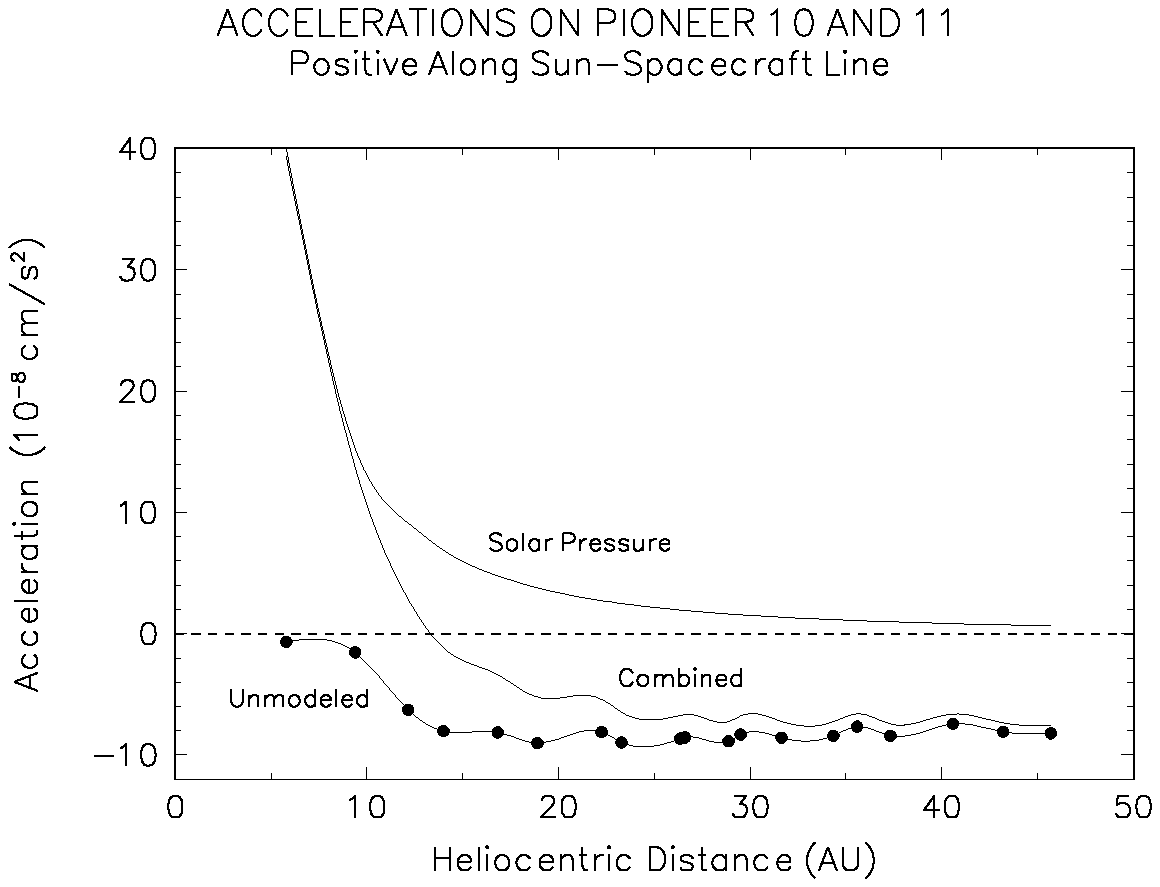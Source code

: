 % Converted from PostScript(TM) to MetaPost by pstoedit
% MetaPost backend contributed by Scott Pakin <pakin_AT_uiuc.edu>
% pstoedit is Copyright (C) 1993 - 2007 Wolfgang Glunz <wglunz34_AT_pstoedit.net>

% Generate structured PostScript
prologues := 1;

% Display a given string with its *baseline* at a given location
% and with a given rotation angle
vardef showtext(expr origin)(expr angle)(expr string) =
  draw string infont defaultfont scaled defaultscale
    rotated angle shifted origin;
enddef;

beginfig(1);
pickup pencircle scaled 0.114286bp;
linecap := butt;
draw (429.941,52.9141)--(85.0273,52.9141);
draw (429.941,52.9141)--(85.0273,52.9141);
draw (430.285,279.887)--(84.6875,279.887);
draw (430.059,52.8008)--(84.9141,52.8008);
draw (429.941,52.8008)--(84.9141,52.8008);
draw (430.285,280)--(84.6875,280);
draw (430.172,52.6875)--(84.8008,52.6875);
draw (429.941,52.6875)--(84.8008,52.6875);
draw (430.285,280.113)--(84.6875,280.113);
draw (430.285,52.5703)--(84.6875,52.5703);
draw (429.941,52.5703)--(84.6875,52.5703);
draw (430.285,280.23)--(84.6875,280.23);
pickup pencircle scaled 0.342857bp;
draw (85.0273,57.0273)--(85.0273,52.9141);
draw (85.0273,275.77)--(85.0273,279.887);
draw (119.543,54.9727)--(119.543,52.9141);
draw (119.543,277.828)--(119.543,279.887);
draw (154.059,57.0273)--(154.059,52.9141);
draw (154.059,275.77)--(154.059,279.887);
draw (188.57,54.9727)--(188.57,52.9141);
draw (188.57,277.828)--(188.57,279.887);
draw (222.973,57.0273)--(222.973,52.9141);
draw (222.973,275.77)--(222.973,279.887);
draw (257.484,54.9727)--(257.484,52.9141);
draw (257.484,277.828)--(257.484,279.887);
draw (292,57.0273)--(292,52.9141);
draw (292,275.77)--(292,279.887);
draw (326.516,54.9727)--(326.516,52.9141);
draw (326.516,277.828)--(326.516,279.887);
draw (360.914,57.0273)--(360.914,52.9141);
draw (360.914,275.77)--(360.914,279.887);
draw (395.43,54.9727)--(395.43,52.9141);
draw (395.43,277.828)--(395.43,279.887);
draw (429.941,57.0273)--(429.941,52.9141);
draw (429.941,275.77)--(429.941,279.887);
pickup pencircle scaled 0.571429bp;
draw (85.4844,46.8555)--(86.6289,46.5156)--(87.3125,45.3711)
	--(87.6562,43.543)--(87.6562,42.3984)--(87.3125,40.5703)
	--(86.6289,39.4297)--(85.4844,39.0859)--(84.6875,39.0859)
	--(83.6562,39.4297)--(82.8555,40.5703)--(82.5156,42.3984)
	--(82.5156,43.543)--(82.8555,45.3711)--(83.6562,46.5156)
	--(84.6875,46.8555)--cycle;
draw (149.828,39.0859)--(149.828,46.8555)--(148.688,45.8281)
	--(147.887,45.3711);
draw (158.172,46.8555)--(159.312,46.5156)--(160,45.3711)
	--(160.344,43.543)--(160.344,42.3984)--(160,40.5703)
	--(159.312,39.4297)--(158.172,39.0859)--(157.371,39.0859)
	--(156.344,39.4297)--(155.543,40.5703)--(155.199,42.3984)
	--(155.199,43.543)--(155.543,45.3711)--(156.344,46.5156)
	--(157.371,46.8555)--cycle;
draw (221.828,39.0859)--(216.688,39.0859)--(220.344,42.8555)
	--(221.145,43.8867)--(221.484,44.6875)--(221.484,45.3711)
	--(221.145,46.1719)--(220.801,46.5156)--(220,46.8555)
	--(218.516,46.8555)--(217.828,46.5156)--(217.371,46.1719)
	--(217.027,45.3711)--(217.027,45.0273);
draw (227.086,46.8555)--(228.23,46.5156)--(228.914,45.3711)
	--(229.258,43.543)--(229.258,42.3984)--(228.914,40.5703)
	--(228.23,39.4297)--(227.086,39.0859)--(226.285,39.0859)
	--(225.258,39.4297)--(224.457,40.5703)--(224.113,42.3984)
	--(224.113,43.543)--(224.457,45.3711)--(225.258,46.5156)
	--(226.285,46.8555)--cycle;
draw (285.715,40.5703)--(286.059,39.8867)--(286.398,39.4297)
	--(287.543,39.0859)--(288.688,39.0859)--(289.828,39.4297)
	--(290.516,40.2305)--(290.855,41.3711)--(290.855,42.0586)
	--(290.516,43.1992)--(290.172,43.543)--(289.371,43.8867)
	--(288.344,43.8867)--(290.516,46.8555)--(286.398,46.8555);
draw (296.113,46.8555)--(297.258,46.5156)--(297.941,45.3711)
	--(298.285,43.543)--(298.285,42.3984)--(297.941,40.5703)
	--(297.258,39.4297)--(296.113,39.0859)--(295.312,39.0859)
	--(294.285,39.4297)--(293.484,40.5703)--(293.145,42.3984)
	--(293.145,43.543)--(293.484,45.3711)--(294.285,46.5156)
	--(295.312,46.8555)--cycle;
draw (360.23,41.7148)--(354.629,41.7148)--(358.285,46.8555);
draw (358.285,39.0859)--(358.285,46.8555);
draw (365.027,46.8555)--(366.172,46.5156)--(366.855,45.3711)
	--(367.199,43.543)--(367.199,42.3984)--(366.855,40.5703)
	--(366.172,39.4297)--(365.027,39.0859)--(364.23,39.0859)
	--(363.199,39.4297)--(362.398,40.5703)--(362.059,42.3984)
	--(362.059,43.543)--(362.398,45.3711)--(363.199,46.5156)
	--(364.23,46.8555)--cycle;
draw (423.656,40.5703)--(424,39.8867)--(424.344,39.4297)
	--(425.484,39.0859)--(426.629,39.0859)--(427.77,39.4297)
	--(428.457,40.2305)--(428.801,41.3711)--(428.801,42.0586)
	--(428.457,43.1992)--(427.77,43.8867)--(426.629,44.3438)
	--(425.484,44.3438)--(424.344,43.8867)--(424,43.543)
	--(424.344,46.8555)--(428.113,46.8555);
draw (434.059,46.8555)--(435.199,46.5156)--(435.887,45.3711)
	--(436.23,43.543)--(436.23,42.3984)--(435.887,40.5703)
	--(435.199,39.4297)--(434.059,39.0859)--(433.258,39.0859)
	--(432.23,39.4297)--(431.43,40.5703)--(431.086,42.3984)
	--(431.086,43.543)--(431.43,45.3711)--(432.23,46.5156)
	--(433.258,46.8555)--cycle;
pickup pencircle scaled 0.114286bp;
draw (85.0273,279.887)--(85.0273,52.9141);
draw (84.9141,280)--(84.9141,52.8008);
draw (84.8008,280.113)--(84.8008,52.6875);
draw (84.6875,280.23)--(84.6875,52.5703);
draw (429.941,279.887)--(429.941,52.9141);
draw (430.059,280)--(430.059,52.8008);
draw (430.172,280.113)--(430.172,52.6875);
draw (430.285,280.23)--(430.285,52.5703);
pickup pencircle scaled 0.342857bp;
draw (89.1445,61.6016)--(85.0273,61.6016);
draw (425.828,61.6016)--(429.941,61.6016);
draw (87.0859,70.2852)--(85.0273,70.2852);
draw (427.887,70.2852)--(429.941,70.2852);
draw (87.0859,78.9727)--(85.0273,78.9727);
draw (427.887,78.9727)--(429.941,78.9727);
draw (87.0859,87.7695)--(85.0273,87.7695);
draw (427.887,87.7695)--(429.941,87.7695);
draw (87.0859,96.457)--(85.0273,96.457);
draw (427.887,96.457)--(429.941,96.457);
draw (89.1445,105.258)--(85.0273,105.258);
draw (425.828,105.258)--(429.941,105.258);
draw (87.0859,113.941)--(85.0273,113.941);
draw (427.887,113.941)--(429.941,113.941);
draw (87.0859,122.629)--(85.0273,122.629);
draw (427.887,122.629)--(429.941,122.629);
draw (87.0859,131.43)--(85.0273,131.43);
draw (427.887,131.43)--(429.941,131.43);
draw (87.0859,140.113)--(85.0273,140.113);
draw (427.887,140.113)--(429.941,140.113);
draw (89.1445,148.914)--(85.0273,148.914);
draw (425.828,148.914)--(429.941,148.914);
draw (87.0859,157.602)--(85.0273,157.602);
draw (427.887,157.602)--(429.941,157.602);
draw (87.0859,166.285)--(85.0273,166.285);
draw (427.887,166.285)--(429.941,166.285);
draw (87.0859,175.086)--(85.0273,175.086);
draw (427.887,175.086)--(429.941,175.086);
draw (87.0859,183.77)--(85.0273,183.77);
draw (427.887,183.77)--(429.941,183.77);
draw (89.1445,192.57)--(85.0273,192.57);
draw (425.828,192.57)--(429.941,192.57);
draw (87.0859,201.258)--(85.0273,201.258);
draw (427.887,201.258)--(429.941,201.258);
draw (87.0859,209.941)--(85.0273,209.941);
draw (427.887,209.941)--(429.941,209.941);
draw (87.0859,218.742)--(85.0273,218.742);
draw (427.887,218.742)--(429.941,218.742);
draw (87.0859,227.43)--(85.0273,227.43);
draw (427.887,227.43)--(429.941,227.43);
draw (89.1445,236.23)--(85.0273,236.23);
draw (425.828,236.23)--(429.941,236.23);
draw (87.0859,244.914)--(85.0273,244.914);
draw (427.887,244.914)--(429.941,244.914);
draw (87.0859,253.602)--(85.0273,253.602);
draw (427.887,253.602)--(429.941,253.602);
draw (87.0859,262.398)--(85.0273,262.398);
draw (427.887,262.398)--(429.941,262.398);
draw (87.0859,271.086)--(85.0273,271.086);
draw (427.887,271.086)--(429.941,271.086);
draw (89.1445,279.887)--(85.0273,279.887);
draw (425.828,279.887)--(429.941,279.887);
pickup pencircle scaled 0.571429bp;
draw (62.7422,61.0273)--(56,61.0273);
draw (67.3125,57.7148)--(67.3125,65.4844)--(66.1719,64.457)
	--(65.4844,64);
draw (75.6562,65.4844)--(76.8008,65.1445)--(77.6016,64)
	--(77.9414,62.1719)--(77.9414,61.0273)--(77.6016,59.1992)
	--(76.8008,58.0586)--(75.6562,57.7148)--(74.9727,57.7148)
	--(73.8281,58.0586)--(73.1445,59.1992)--(72.6875,61.0273)
	--(72.6875,62.1719)--(73.1445,64)--(73.8281,65.1445)
	--(74.9727,65.4844)--cycle;
draw (75.7695,109.145)--(76.9141,108.801)--(77.6016,107.656)
	--(77.9414,105.828)--(77.9414,104.688)--(77.6016,102.855)
	--(76.9141,101.715)--(75.7695,101.371)--(74.9727,101.371)
	--(73.9414,101.715)--(73.1445,102.855)--(72.8008,104.688)
	--(72.8008,105.828)--(73.1445,107.656)--(73.9414,108.801)
	--(74.9727,109.145)--cycle;
draw (67.3125,145.027)--(67.3125,152.801)--(66.1719,151.77)
	--(65.3711,151.312);
draw (75.6562,152.801)--(76.8008,152.457)--(77.4844,151.312)
	--(77.8281,149.484)--(77.8281,148.344)--(77.4844,146.516)
	--(76.8008,145.371)--(75.6562,145.027)--(74.8555,145.027)
	--(73.8281,145.371)--(73.0273,146.516)--(72.6875,148.344)
	--(72.6875,149.484)--(73.0273,151.312)--(73.8281,152.457)
	--(74.8555,152.801)--cycle;
draw (70.3984,188.688)--(65.2578,188.688)--(68.9141,192.457)
	--(69.7148,193.484)--(70.0586,194.285)--(70.0586,194.973)
	--(69.7148,195.77)--(69.3711,196.113)--(68.5703,196.457)
	--(67.0859,196.457)--(66.3984,196.113)--(65.9414,195.77)
	--(65.6016,194.973)--(65.6016,194.629);
draw (75.6562,196.457)--(76.8008,196.113)--(77.4844,194.973)
	--(77.8281,193.145)--(77.8281,192)--(77.4844,190.172)
	--(76.8008,189.027)--(75.6562,188.688)--(74.8555,188.688)
	--(73.8281,189.027)--(73.0273,190.172)--(72.6875,192)
	--(72.6875,193.145)--(73.0273,194.973)--(73.8281,196.113)
	--(74.8555,196.457)--cycle;
draw (65.2578,233.828)--(65.6016,233.145)--(65.9414,232.688)
	--(67.0859,232.344)--(68.2305,232.344)--(69.3711,232.688)
	--(70.0586,233.484)--(70.3984,234.629)--(70.3984,235.312)
	--(70.0586,236.457)--(69.7148,236.801)--(68.9141,237.145)
	--(67.8867,237.145)--(70.0586,240.113)--(65.9414,240.113);
draw (75.6562,240.113)--(76.8008,239.77)--(77.4844,238.629)
	--(77.8281,236.801)--(77.8281,235.656)--(77.4844,233.828)
	--(76.8008,232.688)--(75.6562,232.344)--(74.8555,232.344)
	--(73.8281,232.688)--(73.0273,233.828)--(72.6875,235.656)
	--(72.6875,236.801)--(73.0273,238.629)--(73.8281,239.77)
	--(74.8555,240.113)--cycle;
draw (70.8555,278.629)--(65.2578,278.629)--(68.9141,283.77);
draw (68.9141,276)--(68.9141,283.77);
draw (75.6562,283.77)--(76.8008,283.43)--(77.4844,282.285)
	--(77.8281,280.457)--(77.8281,279.312)--(77.4844,277.484)
	--(76.8008,276.344)--(75.6562,276)--(74.8555,276)
	--(73.8281,276.344)--(73.0273,277.484)--(72.6875,279.312)
	--(72.6875,280.457)--(73.0273,282.285)--(73.8281,283.43)
	--(74.8555,283.77)--cycle;
pickup pencircle scaled 0.342857bp;
draw (400.23,69.3711)--(397.484,69.2578)--(394.742,69.1445)
	--(391.887,69.2578)--(389.145,69.2578)--(386.398,69.4844)
	--(383.543,69.9414)--(380.801,70.3984)--(378.059,71.0859)
	--(375.199,71.6562)--(372.457,72.3438)--(369.715,72.6875)
	--(366.973,72.9141)--(364.113,72.6875)--(361.371,72.1133)
	--(358.629,71.3125)--(355.77,70.3984)--(353.027,69.4844)
	--(350.285,68.8008)--(347.43,68.3438)--(344.688,68.2305)
	--(341.941,68.6875)--(339.086,69.6016)--(336.344,70.6289)
	--(333.602,71.543)--(330.742,71.8867)--(328,71.1992)
	--(325.258,70.0586)--(322.398,68.6875)--(319.656,67.6562)
	--(316.914,66.9727)--(314.059,66.6289)--(311.312,66.5156)
	--(308.57,66.7422)--(305.715,67.1992)--(302.973,67.8867)
	--(300.23,68.6875)--(297.371,69.4844)--(294.629,69.9414)
	--(291.887,69.9414)--(289.027,69.1445)--(286.285,67.4297)
	--(283.543,66.2852)--(280.688,65.9414)--(277.941,66.3984)
	--(275.199,67.1992)--(272.344,68)--(269.602,68.1133)
	--(266.855,67.3125)--(264,66.3984)--(261.258,65.6016)
	--(258.516,64.9141)--(255.656,64.5703)--(252.914,64.457)
	--(250.172,64.6875)--(247.312,65.4844)--(244.57,66.7422)
	--(241.828,68.2305)--(238.973,69.6016)--(236.23,70.2852)
	--(233.484,70.3984)--(230.742,69.9414)--(227.887,69.0273)
	--(225.145,68.1133)--(222.398,67.0859)--(219.543,66.3984)
	--(216.801,65.9414)--(214.059,65.9414)--(211.199,66.5156)
	--(208.457,67.4297)--(205.715,68.457)--(202.855,69.2578)
	--(200.113,69.8281)--(197.371,70.0586)--(194.516,70.0586)
	--(191.77,69.8281)--(189.027,69.7148)--(186.172,69.6016)
	--(183.43,69.8281)--(180.688,70.3984)--(177.828,71.4297)
	--(175.086,72.9141)--(172.344,74.8555)--(169.484,77.2578)
	--(166.742,80.1133)--(164,83.1992)--(161.145,86.5156)
	--(158.398,89.8281)--(155.656,92.9141)--(152.801,95.7695)
	--(150.059,98.2852)--(147.312,100.23)--(144.457,101.602)
	--(141.715,102.516)--(138.973,103.086)--(136.113,103.312)
	--(133.371,103.312)--(130.629,103.086)--(127.77,102.742)
	--(125.027,102.285);
pickup pencircle scaled 0bp;
fill (124.688,100.23)--(123.887,100.688)--(123.43,101.145)
	--(122.973,101.941)--(122.973,102.629)--(123.43,103.43)
	--(123.887,103.887)--(124.688,104.344)--(125.371,104.344)
	--(126.172,103.887)--(126.629,103.43)--(127.086,102.629)
	--(127.086,101.941)--(126.629,101.145)--(126.172,100.688)
	--(125.371,100.23)--cycle;
pickup pencircle scaled 0.114286bp;
draw (124.688,100.23)--(123.887,100.688)--(123.43,101.145)
	--(122.973,101.941)--(122.973,102.629)--(123.43,103.43)
	--(123.887,103.887)--(124.688,104.344)--(125.371,104.344)
	--(126.172,103.887)--(126.629,103.43)--(127.086,102.629)
	--(127.086,101.941)--(126.629,101.145)--(126.172,100.688)
	--(125.371,100.23)--cycle;
pickup pencircle scaled 0bp;
fill (149.484,96.457)--(148.688,96.9141)--(148.23,97.3711)
	--(147.77,98.1719)--(147.77,98.8555)--(148.23,99.6562)
	--(148.688,100.113)--(149.484,100.57)--(150.172,100.57)
	--(150.973,100.113)--(151.43,99.6562)--(151.887,98.8555)
	--(151.887,98.1719)--(151.43,97.3711)--(150.973,96.9141)
	--(150.172,96.457)--cycle;
pickup pencircle scaled 0.114286bp;
draw (149.484,96.457)--(148.688,96.9141)--(148.23,97.3711)
	--(147.77,98.1719)--(147.77,98.8555)--(148.23,99.6562)
	--(148.688,100.113)--(149.484,100.57)--(150.172,100.57)
	--(150.973,100.113)--(151.43,99.6562)--(151.887,98.8555)
	--(151.887,98.1719)--(151.43,97.3711)--(150.973,96.9141)
	--(150.172,96.457)--cycle;
pickup pencircle scaled 0bp;
fill (168.57,75.7695)--(167.77,76.2305)--(167.312,76.6875)
	--(166.855,77.4844)--(166.855,78.1719)--(167.312,78.9727)
	--(167.77,79.4297)--(168.57,79.8867)--(169.258,79.8867)
	--(170.059,79.4297)--(170.516,78.9727)--(170.973,78.1719)
	--(170.973,77.4844)--(170.516,76.6875)--(170.059,76.2305)
	--(169.258,75.7695)--cycle;
pickup pencircle scaled 0.114286bp;
draw (168.57,75.7695)--(167.77,76.2305)--(167.312,76.6875)
	--(166.855,77.4844)--(166.855,78.1719)--(167.312,78.9727)
	--(167.77,79.4297)--(168.57,79.8867)--(169.258,79.8867)
	--(170.059,79.4297)--(170.516,78.9727)--(170.973,78.1719)
	--(170.973,77.4844)--(170.516,76.6875)--(170.059,76.2305)
	--(169.258,75.7695)--cycle;
pickup pencircle scaled 0bp;
fill (181.258,68.1133)--(180.457,68.5703)--(180,69.0273)
	--(179.543,69.8281)--(179.543,70.5156)--(180,71.3125)
	--(180.457,71.7695)--(181.258,72.2305)--(181.941,72.2305)
	--(182.742,71.7695)--(183.199,71.3125)--(183.656,70.5156)
	--(183.656,69.8281)--(183.199,69.0273)--(182.742,68.5703)
	--(181.941,68.1133)--cycle;
pickup pencircle scaled 0.114286bp;
draw (181.258,68.1133)--(180.457,68.5703)--(180,69.0273)
	--(179.543,69.8281)--(179.543,70.5156)--(180,71.3125)
	--(180.457,71.7695)--(181.258,72.2305)--(181.941,72.2305)
	--(182.742,71.7695)--(183.199,71.3125)--(183.656,70.5156)
	--(183.656,69.8281)--(183.199,69.0273)--(182.742,68.5703)
	--(181.941,68.1133)--cycle;
pickup pencircle scaled 0bp;
fill (200.801,67.6562)--(200,68.1133)--(199.543,68.5703)
	--(199.086,69.3711)--(199.086,70.0586)--(199.543,70.8555)
	--(200,71.3125)--(200.801,71.7695)--(201.484,71.7695)
	--(202.285,71.3125)--(202.742,70.8555)--(203.199,70.0586)
	--(203.199,69.3711)--(202.742,68.5703)--(202.285,68.1133)
	--(201.484,67.6562)--cycle;
pickup pencircle scaled 0.114286bp;
draw (200.801,67.6562)--(200,68.1133)--(199.543,68.5703)
	--(199.086,69.3711)--(199.086,70.0586)--(199.543,70.8555)
	--(200,71.3125)--(200.801,71.7695)--(201.484,71.7695)
	--(202.285,71.3125)--(202.742,70.8555)--(203.199,70.0586)
	--(203.199,69.3711)--(202.742,68.5703)--(202.285,68.1133)
	--(201.484,67.6562)--cycle;
pickup pencircle scaled 0bp;
fill (215.086,63.7695)--(214.285,64.2305)--(213.828,64.6875)
	--(213.371,65.4844)--(213.371,66.1719)--(213.828,66.9727)
	--(214.285,67.4297)--(215.086,67.8867)--(215.77,67.8867)
	--(216.57,67.4297)--(217.027,66.9727)--(217.484,66.1719)
	--(217.484,65.4844)--(217.027,64.6875)--(216.57,64.2305)
	--(215.77,63.7695)--cycle;
pickup pencircle scaled 0.114286bp;
draw (215.086,63.7695)--(214.285,64.2305)--(213.828,64.6875)
	--(213.371,65.4844)--(213.371,66.1719)--(213.828,66.9727)
	--(214.285,67.4297)--(215.086,67.8867)--(215.77,67.8867)
	--(216.57,67.4297)--(217.027,66.9727)--(217.484,66.1719)
	--(217.484,65.4844)--(217.027,64.6875)--(216.57,64.2305)
	--(215.77,63.7695)--cycle;
pickup pencircle scaled 0bp;
fill (238.172,67.7695)--(237.371,68.2305)--(236.914,68.6875)
	--(236.457,69.4844)--(236.457,70.1719)--(236.914,70.9727)
	--(237.371,71.4297)--(238.172,71.8867)--(238.855,71.8867)
	--(239.656,71.4297)--(240.113,70.9727)--(240.57,70.1719)
	--(240.57,69.4844)--(240.113,68.6875)--(239.656,68.2305)
	--(238.855,67.7695)--cycle;
pickup pencircle scaled 0.114286bp;
draw (238.172,67.7695)--(237.371,68.2305)--(236.914,68.6875)
	--(236.457,69.4844)--(236.457,70.1719)--(236.914,70.9727)
	--(237.371,71.4297)--(238.172,71.8867)--(238.855,71.8867)
	--(239.656,71.4297)--(240.113,70.9727)--(240.57,70.1719)
	--(240.57,69.4844)--(240.113,68.6875)--(239.656,68.2305)
	--(238.855,67.7695)--cycle;
pickup pencircle scaled 0bp;
fill (245.371,64)--(244.57,64.457)--(244.113,64.9141)
	--(243.656,65.7148)--(243.656,66.3984)--(244.113,67.1992)
	--(244.57,67.6562)--(245.371,68.1133)--(246.059,68.1133)
	--(246.855,67.6562)--(247.312,67.1992)--(247.77,66.3984)
	--(247.77,65.7148)--(247.312,64.9141)--(246.855,64.457)
	--(246.059,64)--cycle;
pickup pencircle scaled 0.114286bp;
draw (245.371,64)--(244.57,64.457)--(244.113,64.9141)
	--(243.656,65.7148)--(243.656,66.3984)--(244.113,67.1992)
	--(244.57,67.6562)--(245.371,68.1133)--(246.059,68.1133)
	--(246.855,67.6562)--(247.312,67.1992)--(247.77,66.3984)
	--(247.77,65.7148)--(247.312,64.9141)--(246.855,64.457)
	--(246.059,64)--cycle;
pickup pencircle scaled 0bp;
fill (266.516,65.3711)--(265.715,65.8281)--(265.258,66.2852)
	--(264.801,67.0859)--(264.801,67.7695)--(265.258,68.5703)
	--(265.715,69.0273)--(266.516,69.4844)--(267.199,69.4844)
	--(268,69.0273)--(268.457,68.5703)--(268.914,67.7695)
	--(268.914,67.0859)--(268.457,66.2852)--(268,65.8281)
	--(267.199,65.3711)--cycle;
pickup pencircle scaled 0.114286bp;
draw (266.516,65.3711)--(265.715,65.8281)--(265.258,66.2852)
	--(264.801,67.0859)--(264.801,67.7695)--(265.258,68.5703)
	--(265.715,69.0273)--(266.516,69.4844)--(267.199,69.4844)
	--(268,69.0273)--(268.457,68.5703)--(268.914,67.7695)
	--(268.914,67.0859)--(268.457,66.2852)--(268,65.8281)
	--(267.199,65.3711)--cycle;
pickup pencircle scaled 0bp;
fill (268.23,65.8281)--(267.43,66.2852)--(266.973,66.7422)
	--(266.516,67.543)--(266.516,68.2305)--(266.973,69.0273)
	--(267.43,69.4844)--(268.23,69.9414)--(268.914,69.9414)
	--(269.715,69.4844)--(270.172,69.0273)--(270.629,68.2305)
	--(270.629,67.543)--(270.172,66.7422)--(269.715,66.2852)
	--(268.914,65.8281)--cycle;
pickup pencircle scaled 0.114286bp;
draw (268.23,65.8281)--(267.43,66.2852)--(266.973,66.7422)
	--(266.516,67.543)--(266.516,68.2305)--(266.973,69.0273)
	--(267.43,69.4844)--(268.23,69.9414)--(268.914,69.9414)
	--(269.715,69.4844)--(270.172,69.0273)--(270.629,68.2305)
	--(270.629,67.543)--(270.172,66.7422)--(269.715,66.2852)
	--(268.914,65.8281)--cycle;
pickup pencircle scaled 0bp;
fill (283.887,64.457)--(283.086,64.9141)--(282.629,65.3711)
	--(282.172,66.1719)--(282.172,66.8555)--(282.629,67.6562)
	--(283.086,68.1133)--(283.887,68.5703)--(284.57,68.5703)
	--(285.371,68.1133)--(285.828,67.6562)--(286.285,66.8555)
	--(286.285,66.1719)--(285.828,65.3711)--(285.371,64.9141)
	--(284.57,64.457)--cycle;
pickup pencircle scaled 0.114286bp;
draw (283.887,64.457)--(283.086,64.9141)--(282.629,65.3711)
	--(282.172,66.1719)--(282.172,66.8555)--(282.629,67.6562)
	--(283.086,68.1133)--(283.887,68.5703)--(284.57,68.5703)
	--(285.371,68.1133)--(285.828,67.6562)--(286.285,66.8555)
	--(286.285,66.1719)--(285.828,65.3711)--(285.371,64.9141)
	--(284.57,64.457)--cycle;
pickup pencircle scaled 0bp;
fill (288.23,66.8555)--(287.43,67.3125)--(286.973,67.7695)
	--(286.516,68.5703)--(286.516,69.2578)--(286.973,70.0586)
	--(287.43,70.5156)--(288.23,70.9727)--(288.914,70.9727)
	--(289.715,70.5156)--(290.172,70.0586)--(290.629,69.2578)
	--(290.629,68.5703)--(290.172,67.7695)--(289.715,67.3125)
	--(288.914,66.8555)--cycle;
pickup pencircle scaled 0.114286bp;
draw (288.23,66.8555)--(287.43,67.3125)--(286.973,67.7695)
	--(286.516,68.5703)--(286.516,69.2578)--(286.973,70.0586)
	--(287.43,70.5156)--(288.23,70.9727)--(288.914,70.9727)
	--(289.715,70.5156)--(290.172,70.0586)--(290.629,69.2578)
	--(290.629,68.5703)--(290.172,67.7695)--(289.715,67.3125)
	--(288.914,66.8555)--cycle;
pickup pencircle scaled 0bp;
fill (302.973,65.7148)--(302.172,66.1719)--(301.715,66.6289)
	--(301.258,67.4297)--(301.258,68.1133)--(301.715,68.9141)
	--(302.172,69.3711)--(302.973,69.8281)--(303.656,69.8281)
	--(304.457,69.3711)--(304.914,68.9141)--(305.371,68.1133)
	--(305.371,67.4297)--(304.914,66.6289)--(304.457,66.1719)
	--(303.656,65.7148)--cycle;
pickup pencircle scaled 0.114286bp;
draw (302.973,65.7148)--(302.172,66.1719)--(301.715,66.6289)
	--(301.258,67.4297)--(301.258,68.1133)--(301.715,68.9141)
	--(302.172,69.3711)--(302.973,69.8281)--(303.656,69.8281)
	--(304.457,69.3711)--(304.914,68.9141)--(305.371,68.1133)
	--(305.371,67.4297)--(304.914,66.6289)--(304.457,66.1719)
	--(303.656,65.7148)--cycle;
pickup pencircle scaled 0bp;
fill (321.602,66.3984)--(320.801,66.8555)--(320.344,67.3125)
	--(319.887,68.1133)--(319.887,68.8008)--(320.344,69.6016)
	--(320.801,70.0586)--(321.602,70.5156)--(322.285,70.5156)
	--(323.086,70.0586)--(323.543,69.6016)--(324,68.8008)
	--(324,68.1133)--(323.543,67.3125)--(323.086,66.8555)
	--(322.285,66.3984)--cycle;
pickup pencircle scaled 0.114286bp;
draw (321.602,66.3984)--(320.801,66.8555)--(320.344,67.3125)
	--(319.887,68.1133)--(319.887,68.8008)--(320.344,69.6016)
	--(320.801,70.0586)--(321.602,70.5156)--(322.285,70.5156)
	--(323.086,70.0586)--(323.543,69.6016)--(324,68.8008)
	--(324,68.1133)--(323.543,67.3125)--(323.086,66.8555)
	--(322.285,66.3984)--cycle;
pickup pencircle scaled 0bp;
fill (330.172,69.7148)--(329.371,70.1719)--(328.914,70.6289)
	--(328.457,71.4297)--(328.457,72.1133)--(328.914,72.9141)
	--(329.371,73.3711)--(330.172,73.8281)--(330.855,73.8281)
	--(331.656,73.3711)--(332.113,72.9141)--(332.57,72.1133)
	--(332.57,71.4297)--(332.113,70.6289)--(331.656,70.1719)
	--(330.855,69.7148)--cycle;
pickup pencircle scaled 0.114286bp;
draw (330.172,69.7148)--(329.371,70.1719)--(328.914,70.6289)
	--(328.457,71.4297)--(328.457,72.1133)--(328.914,72.9141)
	--(329.371,73.3711)--(330.172,73.8281)--(330.855,73.8281)
	--(331.656,73.3711)--(332.113,72.9141)--(332.57,72.1133)
	--(332.57,71.4297)--(332.113,70.6289)--(331.656,70.1719)
	--(330.855,69.7148)--cycle;
pickup pencircle scaled 0bp;
fill (342.172,66.3984)--(341.371,66.8555)--(340.914,67.3125)
	--(340.457,68.1133)--(340.457,68.8008)--(340.914,69.6016)
	--(341.371,70.0586)--(342.172,70.5156)--(342.855,70.5156)
	--(343.656,70.0586)--(344.113,69.6016)--(344.57,68.8008)
	--(344.57,68.1133)--(344.113,67.3125)--(343.656,66.8555)
	--(342.855,66.3984)--cycle;
pickup pencircle scaled 0.114286bp;
draw (342.172,66.3984)--(341.371,66.8555)--(340.914,67.3125)
	--(340.457,68.1133)--(340.457,68.8008)--(340.914,69.6016)
	--(341.371,70.0586)--(342.172,70.5156)--(342.855,70.5156)
	--(343.656,70.0586)--(344.113,69.6016)--(344.57,68.8008)
	--(344.57,68.1133)--(344.113,67.3125)--(343.656,66.8555)
	--(342.855,66.3984)--cycle;
pickup pencircle scaled 0bp;
fill (364.688,70.7422)--(363.887,71.1992)--(363.43,71.6562)
	--(362.973,72.457)--(362.973,73.1445)--(363.43,73.9414)
	--(363.887,74.3984)--(364.688,74.8555)--(365.371,74.8555)
	--(366.172,74.3984)--(366.629,73.9414)--(367.086,73.1445)
	--(367.086,72.457)--(366.629,71.6562)--(366.172,71.1992)
	--(365.371,70.7422)--cycle;
pickup pencircle scaled 0.114286bp;
draw (364.688,70.7422)--(363.887,71.1992)--(363.43,71.6562)
	--(362.973,72.457)--(362.973,73.1445)--(363.43,73.9414)
	--(363.887,74.3984)--(364.688,74.8555)--(365.371,74.8555)
	--(366.172,74.3984)--(366.629,73.9414)--(367.086,73.1445)
	--(367.086,72.457)--(366.629,71.6562)--(366.172,71.1992)
	--(365.371,70.7422)--cycle;
pickup pencircle scaled 0bp;
fill (382.742,67.8867)--(381.941,68.3438)--(381.484,68.8008)
	--(381.027,69.6016)--(381.027,70.2852)--(381.484,71.0859)
	--(381.941,71.543)--(382.742,72)--(383.43,72)
	--(384.23,71.543)--(384.688,71.0859)--(385.145,70.2852)
	--(385.145,69.6016)--(384.688,68.8008)--(384.23,68.3438)
	--(383.43,67.8867)--cycle;
pickup pencircle scaled 0.114286bp;
draw (382.742,67.8867)--(381.941,68.3438)--(381.484,68.8008)
	--(381.027,69.6016)--(381.027,70.2852)--(381.484,71.0859)
	--(381.941,71.543)--(382.742,72)--(383.43,72)
	--(384.23,71.543)--(384.688,71.0859)--(385.145,70.2852)
	--(385.145,69.6016)--(384.688,68.8008)--(384.23,68.3438)
	--(383.43,67.8867)--cycle;
pickup pencircle scaled 0bp;
fill (399.887,67.3125)--(399.086,67.7695)--(398.629,68.2305)
	--(398.172,69.0273)--(398.172,69.7148)--(398.629,70.5156)
	--(399.086,70.9727)--(399.887,71.4297)--(400.57,71.4297)
	--(401.371,70.9727)--(401.828,70.5156)--(402.285,69.7148)
	--(402.285,69.0273)--(401.828,68.2305)--(401.371,67.7695)
	--(400.57,67.3125)--cycle;
pickup pencircle scaled 0.114286bp;
draw (399.887,67.3125)--(399.086,67.7695)--(398.629,68.2305)
	--(398.172,69.0273)--(398.172,69.7148)--(398.629,70.5156)
	--(399.086,70.9727)--(399.887,71.4297)--(400.57,71.4297)
	--(401.371,70.9727)--(401.828,70.5156)--(402.285,69.7148)
	--(402.285,69.0273)--(401.828,68.2305)--(401.371,67.7695)
	--(400.57,67.3125)--cycle;
pickup pencircle scaled 0.342857bp;
draw (400.23,108.113)--(397.484,108.113)--(394.742,108.23)
	--(391.887,108.23)--(389.145,108.344)--(386.398,108.344)
	--(383.543,108.457)--(380.801,108.457)--(378.059,108.57)
	--(375.199,108.57)--(372.457,108.688)--(369.715,108.688)
	--(366.973,108.801)--(364.113,108.914)--(361.371,108.914)
	--(358.629,109.027)--(355.77,109.145)--(353.027,109.145)
	--(350.285,109.258)--(347.43,109.371)--(344.688,109.484)
	--(341.941,109.484)--(339.086,109.602)--(336.344,109.715)
	--(333.602,109.828)--(330.742,109.941)--(328,110.059)
	--(325.258,110.172)--(322.398,110.285)--(319.656,110.398)
	--(316.914,110.516)--(314.059,110.629)--(311.312,110.742)
	--(308.57,110.855)--(305.715,111.086)--(302.973,111.199)
	--(300.23,111.312)--(297.371,111.543)--(294.629,111.656)
	--(291.887,111.77)--(289.027,112)--(286.285,112.23)
	--(283.543,112.344)--(280.688,112.57)--(277.941,112.801)
	--(275.199,113.027)--(272.344,113.258)--(269.602,113.484)
	--(266.855,113.715)--(264,114.059)--(261.258,114.285)
	--(258.516,114.629)--(255.656,114.855)--(252.914,115.199)
	--(250.172,115.543)--(247.312,115.887)--(244.57,116.23)
	--(241.828,116.688)--(238.973,117.027)--(236.23,117.484)
	--(233.484,117.941)--(230.742,118.398)--(227.887,118.973)
	--(225.145,119.543)--(222.398,120.113)--(219.543,120.688)
	--(216.801,121.371)--(214.059,122.059)--(211.199,122.855)
	--(208.457,123.656)--(205.715,124.57)--(202.855,125.484)
	--(200.113,126.398)--(197.371,127.43)--(194.516,128.457)
	--(191.77,129.715)--(189.027,130.973)--(186.172,132.457)
	--(183.43,134.059)--(180.688,135.887)--(177.828,137.941)
	--(175.086,140.113)--(172.344,142.285)--(169.484,144.57)
	--(166.742,146.742)--(164,149.145)--(161.145,151.887)
	--(158.398,155.199)--(155.656,159.43)--(152.801,164.688)
	--(150.059,171.199)--(147.312,179.312)--(144.457,188.801)
	--(141.715,199.543)--(138.973,211.312)--(136.113,224)
	--(133.371,237.371)--(130.629,251.199)--(127.77,265.484)
	--(125.027,279.887);
draw (400.23,72.1133)--(397.484,72.1133)--(394.742,72.1133)
	--(391.887,72.2305)--(389.145,72.3438)--(386.398,72.5703)
	--(383.543,73.0273)--(380.801,73.6016)--(378.059,74.2852)
	--(375.199,74.9727)--(372.457,75.6562)--(369.715,76.1133)
	--(366.973,76.3438)--(364.113,76.2305)--(361.371,75.7695)
	--(358.629,75.0859)--(355.77,74.2852)--(353.027,73.3711)
	--(350.285,72.8008)--(347.43,72.3438)--(344.688,72.3438)
	--(341.941,72.9141)--(339.086,73.9414)--(336.344,75.0859)
	--(333.602,76.1133)--(330.742,76.457)--(328,75.8867)
	--(325.258,74.8555)--(322.398,73.7148)--(319.656,72.8008)
	--(316.914,72.1133)--(314.059,71.8867)--(311.312,72)
	--(308.57,72.3438)--(305.715,72.9141)--(302.973,73.7148)
	--(300.23,74.7422)--(297.371,75.6562)--(294.629,76.3438)
	--(291.887,76.457)--(289.027,75.8867)--(286.285,74.3984)
	--(283.543,73.3711)--(280.688,73.2578)--(277.941,73.9414)
	--(275.199,74.9727)--(272.344,75.8867)--(269.602,76.3438)
	--(266.855,75.7695)--(264,75.1992)--(261.258,74.6289)
	--(258.516,74.1719)--(255.656,74.1719)--(252.914,74.2852)
	--(250.172,74.9727)--(247.312,76)--(244.57,77.7148)
	--(241.828,79.6562)--(238.973,81.3711)--(236.23,82.5156)
	--(233.484,83.0859)--(230.742,83.0859)--(227.887,82.7422)
	--(225.145,82.2852)--(222.398,81.9414)--(219.543,81.8281)
	--(216.801,82.0586)--(214.059,82.8555)--(211.199,84.1133)
	--(208.457,85.8281)--(205.715,87.6562)--(202.855,89.4844)
	--(200.113,90.9727)--(197.371,92.2305)--(194.516,93.2578)
	--(191.77,94.2852)--(189.027,95.3125)--(186.172,96.8008)
	--(183.43,98.6289)--(180.688,101.027)--(177.828,104.113)
	--(175.086,107.77)--(172.344,111.887)--(169.484,116.57)
	--(166.742,121.602)--(164,127.086)--(161.145,133.027)
	--(158.398,139.656)--(155.656,146.973)--(152.801,155.199)
	--(150.059,164.23)--(147.312,174.285)--(144.457,185.145)
	--(141.715,196.801)--(138.973,209.145)--(136.113,221.941)
	--(133.371,235.312)--(130.629,249.027)--(127.77,262.855)
	--(125.027,276.914);
pickup pencircle scaled 0.571429bp;
draw (429.941,105.258)--(85.0273,105.258) dashed evenly;
draw (100.344,320.57)--(103.887,329.941);
draw (107.43,320.57)--(103.887,329.941);
draw (106.172,323.656)--(101.715,323.656);
draw (116.113,322.742)--(115.656,321.941)--(114.855,321.027)
	--(113.941,320.57)--(112.113,320.57)--(111.199,321.027)
	--(110.398,321.941)--(109.941,322.742)--(109.484,324.113)
	--(109.484,326.398)--(109.941,327.656)--(110.398,328.57)
	--(111.199,329.484)--(112.113,329.941)--(113.941,329.941)
	--(114.855,329.484)--(115.656,328.57)--(116.113,327.656);
draw (125.484,322.742)--(125.027,321.941)--(124.23,321.027)
	--(123.312,320.57)--(121.484,320.57)--(120.57,321.027)
	--(119.77,321.941)--(119.312,322.742)--(118.855,324.113)
	--(118.855,326.398)--(119.312,327.656)--(119.77,328.57)
	--(120.57,329.484)--(121.484,329.941)--(123.312,329.941)
	--(124.23,329.484)--(125.027,328.57)--(125.484,327.656);
draw (128.688,320.57)--(128.688,329.941);
draw (134.398,329.941)--(128.688,329.941);
draw (132.23,325.484)--(128.688,325.484);
draw (134.398,320.57)--(128.688,320.57);
draw (137.145,320.57)--(137.145,329.941);
draw (142.398,320.57)--(137.145,320.57);
draw (144.688,320.57)--(144.688,329.941);
draw (150.516,329.941)--(144.688,329.941);
draw (148.23,325.484)--(144.688,325.484);
draw (150.516,320.57)--(144.688,320.57);
draw (153.145,320.57)--(153.145,329.941);
draw (153.145,325.484)--(157.145,325.484)--(158.516,325.941)
	--(158.973,326.398)--(159.43,327.199)--(159.43,328.113)
	--(158.973,329.027)--(158.516,329.484)--(157.145,329.941)
	--(153.145,329.941);
draw (159.43,320.57)--(156.23,325.484);
draw (161.145,320.57)--(164.688,329.941);
draw (168.344,320.57)--(164.688,329.941);
draw (166.973,323.656)--(162.516,323.656);
draw (172.57,320.57)--(172.57,329.941);
draw (175.656,329.941)--(169.371,329.941);
draw (177.828,320.57)--(177.828,329.941);
draw (182.742,321.027)--(181.941,321.941)--(181.484,322.742)
	--(181.027,324.113)--(181.027,326.398)--(181.484,327.656)
	--(181.941,328.57)--(182.742,329.484)--(183.656,329.941)
	--(185.484,329.941)--(186.398,329.484)--(187.199,328.57)
	--(187.656,327.656)--(188.113,326.398)--(188.113,324.113)
	--(187.656,322.742)--(187.199,321.941)--(186.398,321.027)
	--(185.484,320.57)--(183.656,320.57)--cycle;
draw (191.43,320.57)--(191.43,329.941);
draw (197.715,320.57)--(191.43,329.941);
draw (197.715,320.57)--(197.715,329.941);
draw (200.801,321.941)--(201.715,321.027)--(203.086,320.57)
	--(204.801,320.57)--(206.172,321.027)--(207.086,321.941)
	--(207.086,323.199)--(206.629,324.113)--(206.172,324.57)
	--(205.258,325.027)--(202.629,325.941)--(201.715,326.398)
	--(201.258,326.855)--(200.801,327.656)--(200.801,328.57)
	--(201.715,329.484)--(203.086,329.941)--(204.801,329.941)
	--(206.172,329.484)--(207.086,328.57);
draw (215.086,321.027)--(214.172,321.941)--(213.715,322.742)
	--(213.371,324.113)--(213.371,326.398)--(213.715,327.656)
	--(214.172,328.57)--(215.086,329.484)--(216,329.941)
	--(217.828,329.941)--(218.629,329.484)--(219.543,328.57)
	--(220,327.656)--(220.457,326.398)--(220.457,324.113)
	--(220,322.742)--(219.543,321.941)--(218.629,321.027)
	--(217.828,320.57)--(216,320.57)--cycle;
draw (223.77,320.57)--(223.77,329.941);
draw (230.059,320.57)--(223.77,329.941);
draw (230.059,320.57)--(230.059,329.941);
draw (237.145,320.57)--(237.145,329.941);
draw (237.145,325.027)--(241.145,325.027)--(242.516,325.484)
	--(242.973,325.941)--(243.43,326.855)--(243.43,328.113)
	--(242.973,329.027)--(242.516,329.484)--(241.145,329.941)
	--(237.145,329.941);
draw (246.516,320.57)--(246.516,329.941);
draw (251.43,321.027)--(250.516,321.941)--(250.059,322.742)
	--(249.602,324.113)--(249.602,326.398)--(250.059,327.656)
	--(250.516,328.57)--(251.43,329.484)--(252.344,329.941)
	--(254.059,329.941)--(254.973,329.484)--(255.887,328.57)
	--(256.344,327.656)--(256.801,326.398)--(256.801,324.113)
	--(256.344,322.742)--(255.887,321.941)--(254.973,321.027)
	--(254.059,320.57)--(252.344,320.57)--cycle;
draw (260.113,320.57)--(260.113,329.941);
draw (266.398,320.57)--(260.113,329.941);
draw (266.398,320.57)--(266.398,329.941);
draw (269.941,320.57)--(269.941,329.941);
draw (275.77,329.941)--(269.941,329.941);
draw (273.484,325.484)--(269.941,325.484);
draw (275.77,320.57)--(269.941,320.57);
draw (278.398,320.57)--(278.398,329.941);
draw (284.23,329.941)--(278.398,329.941);
draw (281.941,325.484)--(278.398,325.484);
draw (284.23,320.57)--(278.398,320.57);
draw (286.855,320.57)--(286.855,329.941);
draw (286.855,325.484)--(290.855,325.484)--(292.23,325.941)
	--(292.688,326.398)--(293.145,327.199)--(293.145,328.113)
	--(292.688,329.027)--(292.23,329.484)--(290.855,329.941)
	--(286.855,329.941);
draw (293.145,320.57)--(289.941,325.484);
draw (301.828,320.57)--(301.828,329.941)--(300.457,328.57)
	--(299.543,328.113);
draw (311.77,329.941)--(313.145,329.484)--(314.059,328.113)
	--(314.516,325.941)--(314.516,324.57)--(314.059,322.398)
	--(313.145,321.027)--(311.77,320.57)--(310.973,320.57)
	--(309.602,321.027)--(308.688,322.398)--(308.23,324.57)
	--(308.23,325.941)--(308.688,328.113)--(309.602,329.484)
	--(310.973,329.941)--cycle;
draw (319.887,320.57)--(323.43,329.941);
draw (326.973,320.57)--(323.43,329.941);
draw (325.602,323.656)--(321.145,323.656);
draw (329.371,320.57)--(329.371,329.941);
draw (335.656,320.57)--(329.371,329.941);
draw (335.656,320.57)--(335.656,329.941);
draw (339.199,320.57)--(339.199,329.941);
draw (339.199,320.57)--(342.398,320.57)--(343.656,321.027)
	--(344.57,321.941)--(345.027,322.742)--(345.484,324.113)
	--(345.484,326.398)--(345.027,327.656)--(344.57,328.57)
	--(343.656,329.484)--(342.398,329.941)--(339.199,329.941);
draw (354.172,320.57)--(354.172,329.941)--(352.801,328.57)
	--(351.887,328.113);
draw (363.086,320.57)--(363.086,329.941)--(361.715,328.57)
	--(360.801,328.113);
draw (127.199,306.516)--(127.199,314.855);
draw (127.199,310.516)--(130.742,310.516)--(131.887,310.855)
	--(132.344,311.312)--(132.688,312.113)--(132.688,313.258)
	--(132.344,314.059)--(131.887,314.398)--(130.742,314.855)
	--(127.199,314.855);
draw (136.344,306.855)--(135.543,307.656)--(135.086,308.914)
	--(135.086,309.715)--(135.543,310.855)--(136.344,311.656)
	--(137.145,312.113)--(138.285,312.113)--(139.086,311.656)
	--(139.887,310.855)--(140.23,309.715)--(140.23,308.914)
	--(139.887,307.656)--(139.086,306.855)--(138.285,306.516)
	--(137.145,306.516)--cycle;
draw (142.855,307.656)--(143.199,306.855)--(144.457,306.516)
	--(145.602,306.516)--(146.742,306.855)--(147.199,307.656)
	--(147.199,308.113)--(146.742,308.914)--(146.059,309.258)
	--(144,309.715)--(143.199,310.059)--(142.855,310.855)
	--(143.199,311.656)--(144.457,312.113)--(145.602,312.113)
	--(146.742,311.656)--(147.199,310.855);
draw (149.941,315.199)--(150.398,314.855)--(149.941,314.398)
	--(149.602,314.855)--cycle;
draw (149.941,306.516)--(149.941,312.113);
draw (155.543,306.516)--(154.742,306.516)--(153.941,306.855)
	--(153.484,308.113)--(153.484,314.855);
draw (155.086,312.113)--(152.344,312.113);
draw (157.941,315.199)--(158.285,314.855)--(157.941,314.398)
	--(157.484,314.855)--cycle;
draw (157.941,306.516)--(157.941,312.113);
draw (162.629,306.516)--(160.23,312.113);
draw (162.629,306.516)--(165.027,312.113);
draw (167.43,310.855)--(168.23,311.656)--(169.027,312.113)
	--(170.172,312.113)--(170.973,311.656)--(171.312,311.312)
	--(171.77,310.516)--(171.77,309.715)--(166.973,309.715)
	--cycle;
draw (171.77,307.656)--(170.973,306.855)--(170.172,306.516)
	--(169.027,306.516)--(168.23,306.855)--(167.43,307.656)
	--(166.973,308.914)--(166.973,309.715);
draw (176.457,306.516)--(179.656,314.855);
draw (182.855,306.516)--(179.656,314.855);
draw (181.715,309.258)--(177.715,309.258);
draw (185.027,306.516)--(185.027,314.855);
draw (189.027,306.855)--(188.23,307.656)--(187.77,308.914)
	--(187.77,309.715)--(188.23,310.855)--(189.027,311.656)
	--(189.828,312.113)--(190.973,312.113)--(191.77,311.656)
	--(192.57,310.855)--(192.914,309.715)--(192.914,308.914)
	--(192.57,307.656)--(191.77,306.855)--(190.973,306.516)
	--(189.828,306.516)--cycle;
draw (195.887,306.516)--(195.887,312.113);
draw (200.23,306.516)--(200.23,310.516)--(199.887,311.656)
	--(199.086,312.113)--(197.941,312.113)--(197.145,311.656)
	--(195.887,310.516);
draw (204.23,304.113)--(205.027,303.77)--(206.172,303.77)
	--(206.973,304.113)--(207.43,304.57)--(207.77,305.715)
	--(207.77,312.113);
draw (207.77,307.656)--(206.973,306.855)--(206.172,306.516)
	--(205.027,306.516)--(204.23,306.855)--(203.43,307.656)
	--(203.086,308.914)--(203.086,309.715)--(203.43,310.855)
	--(204.23,311.656)--(205.027,312.113)--(206.172,312.113)
	--(206.973,311.656)--(207.77,310.855);
draw (213.715,307.656)--(214.516,306.855)--(215.77,306.516)
	--(217.371,306.516)--(218.516,306.855)--(219.312,307.656)
	--(219.312,308.914)--(218.855,309.715)--(218.516,310.059)
	--(217.715,310.516)--(215.312,311.312)--(214.516,311.656)
	--(214.172,312.113)--(213.715,312.801)--(213.715,313.602)
	--(214.516,314.398)--(215.77,314.855)--(217.371,314.855)
	--(218.516,314.398)--(219.312,313.602);
draw (226.398,308.113)--(225.258,306.855)--(224.457,306.516)
	--(223.312,306.516)--(222.516,306.855)--(222.059,308.113)
	--(222.059,312.113);
draw (226.398,306.516)--(226.398,312.113);
draw (229.602,306.516)--(229.602,312.113);
draw (233.941,306.516)--(233.941,310.516)--(233.602,311.656)
	--(232.801,312.113)--(231.543,312.113)--(230.742,311.656)
	--(229.602,310.516);
draw (244.23,310.059)--(237.145,310.059);
draw (247.086,307.656)--(247.77,306.855)--(249.027,306.516)
	--(250.629,306.516)--(251.77,306.855)--(252.57,307.656)
	--(252.57,308.914)--(252.23,309.715)--(251.77,310.059)
	--(250.973,310.516)--(248.57,311.312)--(247.77,311.656)
	--(247.43,312.113)--(247.086,312.801)--(247.086,313.602)
	--(247.77,314.398)--(249.027,314.855)--(250.629,314.855)
	--(251.77,314.398)--(252.57,313.602);
draw (255.312,303.77)--(255.312,312.113);
draw (255.312,307.656)--(256.113,306.855)--(256.914,306.516)
	--(258.172,306.516)--(258.973,306.855)--(259.656,307.656)
	--(260.113,308.914)--(260.113,309.715)--(259.656,310.855)
	--(258.973,311.656)--(258.172,312.113)--(256.914,312.113)
	--(256.113,311.656)--(255.312,310.855);
draw (267.199,306.516)--(267.199,312.113);
draw (267.199,307.656)--(266.398,306.855)--(265.602,306.516)
	--(264.457,306.516)--(263.656,306.855)--(262.855,307.656)
	--(262.516,308.914)--(262.516,309.715)--(262.855,310.855)
	--(263.656,311.656)--(264.457,312.113)--(265.602,312.113)
	--(266.398,311.656)--(267.199,310.855);
draw (274.742,307.656)--(273.941,306.855)--(273.145,306.516)
	--(272,306.516)--(271.199,306.855)--(270.398,307.656)
	--(270.059,308.914)--(270.059,309.715)--(270.398,310.855)
	--(271.199,311.656)--(272,312.113)--(273.145,312.113)
	--(273.941,311.656)--(274.742,310.855);
draw (278.742,310.855)--(279.543,311.656)--(280.344,312.113)
	--(281.484,312.113)--(282.285,311.656)--(282.742,311.312)
	--(283.086,310.516)--(283.086,309.715)--(278.285,309.715)
	--cycle;
draw (283.086,307.656)--(282.285,306.855)--(281.484,306.516)
	--(280.344,306.516)--(279.543,306.855)--(278.742,307.656)
	--(278.285,308.914)--(278.285,309.715);
draw (290.172,307.656)--(289.371,306.855)--(288.688,306.516)
	--(287.43,306.516)--(286.629,306.855)--(285.828,307.656)
	--(285.484,308.914)--(285.484,309.715)--(285.828,310.855)
	--(286.629,311.656)--(287.43,312.113)--(288.688,312.113)
	--(289.371,311.656)--(290.172,310.855);
draw (294.172,306.516)--(294.172,312.113);
draw (297.371,312.113)--(296.113,312.113)--(295.312,311.656)
	--(294.629,310.855)--(294.172,309.715);
draw (303.656,306.516)--(303.656,312.113);
draw (303.656,307.656)--(302.855,306.855)--(302.059,306.516)
	--(300.914,306.516)--(300.113,306.855)--(299.312,307.656)
	--(298.973,308.914)--(298.973,309.715)--(299.312,310.855)
	--(300.113,311.656)--(300.914,312.113)--(302.059,312.113)
	--(302.855,311.656)--(303.656,310.855);
draw (307.199,306.516)--(307.199,313.258)--(307.656,314.398)
	--(308.457,314.855)--(309.258,314.855);
draw (308.801,312.113)--(306.059,312.113);
draw (313.941,306.516)--(313.145,306.516)--(312.457,306.855)
	--(312,308.113)--(312,314.855);
draw (313.602,312.113)--(310.855,312.113);
draw (319.543,306.516)--(319.543,314.855);
draw (324.344,306.516)--(319.543,306.516);
draw (326.285,315.199)--(326.629,314.855)--(326.285,314.398)
	--(325.828,314.855)--cycle;
draw (326.285,306.516)--(326.285,312.113);
draw (329.484,306.516)--(329.484,312.113);
draw (333.828,306.516)--(333.828,310.516)--(333.371,311.656)
	--(332.57,312.113)--(331.43,312.113)--(330.629,311.656)
	--(329.484,310.516);
draw (336.914,310.855)--(337.715,311.656)--(338.516,312.113)
	--(339.77,312.113)--(340.57,311.656)--(340.914,311.312)
	--(341.371,310.516)--(341.371,309.715)--(336.57,309.715)
	--cycle;
draw (341.371,307.656)--(340.57,306.855)--(339.77,306.516)
	--(338.516,306.516)--(337.715,306.855)--(336.914,307.656)
	--(336.57,308.914)--(336.57,309.715);
draw (178.398,20)--(178.398,28.3438);
draw (183.887,20)--(183.887,28.3438);
draw (183.887,24.3438)--(178.398,24.3438);
draw (187.086,24.3438)--(187.887,25.1445)--(188.688,25.6016)
	--(189.828,25.6016)--(190.629,25.1445)--(191.086,24.8008)
	--(191.43,24)--(191.43,23.1992)--(186.742,23.1992)
	--cycle;
draw (191.43,21.1445)--(190.629,20.3438)--(189.828,20)
	--(188.688,20)--(187.887,20.3438)--(187.086,21.1445)
	--(186.742,22.3984)--(186.742,23.1992);
draw (194.285,20)--(194.285,28.3438);
draw (197.371,28.6875)--(197.828,28.3438)--(197.371,27.8867)
	--(197.027,28.3438)--cycle;
draw (197.371,20)--(197.371,25.6016);
draw (201.371,20.3438)--(200.57,21.1445)--(200.23,22.3984)
	--(200.23,23.1992)--(200.57,24.3438)--(201.371,25.1445)
	--(202.172,25.6016)--(203.312,25.6016)--(204.113,25.1445)
	--(204.914,24.3438)--(205.371,23.1992)--(205.371,22.3984)
	--(204.914,21.1445)--(204.113,20.3438)--(203.312,20)
	--(202.172,20)--cycle;
draw (212.688,21.1445)--(211.887,20.3438)--(211.086,20)
	--(209.828,20)--(209.145,20.3438)--(208.344,21.1445)
	--(207.887,22.3984)--(207.887,23.1992)--(208.344,24.3438)
	--(209.145,25.1445)--(209.828,25.6016)--(211.086,25.6016)
	--(211.887,25.1445)--(212.688,24.3438);
draw (216.57,24.3438)--(217.371,25.1445)--(218.172,25.6016)
	--(219.43,25.6016)--(220.23,25.1445)--(220.57,24.8008)
	--(221.027,24)--(221.027,23.1992)--(216.23,23.1992)
	--cycle;
draw (221.027,21.1445)--(220.23,20.3438)--(219.43,20)
	--(218.172,20)--(217.371,20.3438)--(216.57,21.1445)
	--(216.23,22.3984)--(216.23,23.1992);
draw (223.77,20)--(223.77,25.6016);
draw (228.113,20)--(228.113,24)--(227.656,25.1445)
	--(226.973,25.6016)--(225.715,25.6016)--(224.914,25.1445)
	--(223.77,24);
draw (233.602,20)--(232.914,20)--(232.113,20.3438)
	--(231.656,21.6016)--(231.656,28.3438);
draw (233.258,25.6016)--(230.516,25.6016);
draw (236,20)--(236,25.6016);
draw (239.199,25.6016)--(238.059,25.6016)--(237.258,25.1445)
	--(236.457,24.3438)--(236,23.1992);
draw (241.145,28.6875)--(241.602,28.3438)--(241.145,27.8867)
	--(240.801,28.3438)--cycle;
draw (241.145,20)--(241.145,25.6016);
draw (248.688,21.1445)--(247.887,20.3438)--(247.086,20)
	--(245.941,20)--(245.145,20.3438)--(244.344,21.1445)
	--(244,22.3984)--(244,23.1992)--(244.344,24.3438)
	--(245.145,25.1445)--(245.941,25.6016)--(247.086,25.6016)
	--(247.887,25.1445)--(248.688,24.3438);
draw (255.887,20)--(255.887,28.3438);
draw (255.887,20)--(258.629,20)--(259.77,20.3438)
	--(260.57,21.1445)--(261.027,21.9414)--(261.371,23.1992)
	--(261.371,25.1445)--(261.027,26.2852)--(260.57,27.0859)
	--(259.77,27.8867)--(258.629,28.3438)--(255.887,28.3438);
draw (264.113,28.6875)--(264.57,28.3438)--(264.113,27.8867)
	--(263.77,28.3438)--cycle;
draw (264.113,20)--(264.113,25.6016);
draw (266.973,21.1445)--(267.312,20.3438)--(268.57,20)
	--(269.715,20)--(270.855,20.3438)--(271.312,21.1445)
	--(271.312,21.6016)--(270.855,22.3984)--(270.059,22.7422)
	--(268.113,23.1992)--(267.312,23.543)--(266.973,24.3438)
	--(267.312,25.1445)--(268.57,25.6016)--(269.715,25.6016)
	--(270.855,25.1445)--(271.312,24.3438);
draw (276.457,20)--(275.656,20)--(274.855,20.3438)
	--(274.516,21.6016)--(274.516,28.3438);
draw (276,25.6016)--(273.258,25.6016);
draw (283.199,20)--(283.199,25.6016);
draw (283.199,21.1445)--(282.398,20.3438)--(281.602,20)
	--(280.457,20)--(279.656,20.3438)--(278.855,21.1445)
	--(278.398,22.3984)--(278.398,23.1992)--(278.855,24.3438)
	--(279.656,25.1445)--(280.457,25.6016)--(281.602,25.6016)
	--(282.398,25.1445)--(283.199,24.3438);
draw (286.398,20)--(286.398,25.6016);
draw (290.742,20)--(290.742,24)--(290.285,25.1445)
	--(289.484,25.6016)--(288.344,25.6016)--(287.543,25.1445)
	--(286.398,24);
draw (298.285,21.1445)--(297.484,20.3438)--(296.688,20)
	--(295.43,20)--(294.629,20.3438)--(293.828,21.1445)
	--(293.484,22.3984)--(293.484,23.1992)--(293.828,24.3438)
	--(294.629,25.1445)--(295.43,25.6016)--(296.688,25.6016)
	--(297.484,25.1445)--(298.285,24.3438);
draw (302.172,24.3438)--(302.973,25.1445)--(303.77,25.6016)
	--(304.914,25.6016)--(305.715,25.1445)--(306.172,24.8008)
	--(306.516,24)--(306.516,23.1992)--(301.828,23.1992)
	--cycle;
draw (306.516,21.1445)--(305.715,20.3438)--(304.914,20)
	--(303.77,20)--(302.973,20.3438)--(302.172,21.1445)
	--(301.828,22.3984)--(301.828,23.1992);
draw (315.312,17.2578)--(314.516,18.0586)--(313.715,19.1992)
	--(312.914,20.8008)--(312.457,22.7422)--(312.457,24.3438)
	--(312.914,26.2852)--(313.715,27.8867)--(314.516,29.1445)
	--(315.312,29.9414);
draw (316.801,20)--(320,28.3438);
draw (323.199,20)--(320,28.3438);
draw (322.059,22.7422)--(318.059,22.7422);
draw (330.973,28.3438)--(330.973,22.3984)--(330.516,21.1445)
	--(329.715,20.3438)--(328.57,20)--(327.77,20)
	--(326.516,20.3438)--(325.715,21.1445)--(325.371,22.3984)
	--(325.371,28.3438);
draw (333.715,17.2578)--(334.516,18.0586)--(335.312,19.1992)
	--(336.113,20.8008)--(336.457,22.7422)--(336.457,24.3438)
	--(336.113,26.2852)--(335.312,27.8867)--(334.516,29.1445)
	--(333.715,29.9414);
draw (35.4297,84.6875)--(27.0859,87.8867);
draw (35.4297,91.0859)--(27.0859,87.8867);
draw (32.6875,89.9414)--(32.6875,85.9414);
draw (34.2852,97.6016)--(35.0859,96.8008)--(35.4297,96)
	--(35.4297,94.8555)--(35.0859,94.0586)--(34.2852,93.2578)
	--(33.0273,92.9141)--(32.2305,92.9141)--(31.0859,93.2578)
	--(30.2852,94.0586)--(29.8281,94.8555)--(29.8281,96)
	--(30.2852,96.8008)--(31.0859,97.6016);
draw (34.2852,105.941)--(35.0859,105.145)--(35.4297,104.344)
	--(35.4297,103.199)--(35.0859,102.398)--(34.2852,101.602)
	--(33.0273,101.145)--(32.2305,101.145)--(31.0859,101.602)
	--(30.2852,102.398)--(29.8281,103.199)--(29.8281,104.344)
	--(30.2852,105.145)--(31.0859,105.941);
draw (31.0859,109.941)--(30.2852,110.742)--(29.8281,111.43)
	--(29.8281,112.688)--(30.2852,113.484)--(30.6289,113.828)
	--(31.4297,114.285)--(32.2305,114.285)--(32.2305,109.484)
	--cycle;
draw (34.2852,114.285)--(35.0859,113.484)--(35.4297,112.688)
	--(35.4297,111.43)--(35.0859,110.742)--(34.2852,109.941)
	--(33.0273,109.484)--(32.2305,109.484);
draw (35.4297,117.027)--(27.0859,117.027);
draw (31.0859,120.23)--(30.2852,121.027)--(29.8281,121.828)
	--(29.8281,122.973)--(30.2852,123.77)--(30.6289,124.113)
	--(31.4297,124.57)--(32.2305,124.57)--(32.2305,119.77)
	--cycle;
draw (34.2852,124.57)--(35.0859,123.77)--(35.4297,122.973)
	--(35.4297,121.828)--(35.0859,121.027)--(34.2852,120.23)
	--(33.0273,119.77)--(32.2305,119.77);
draw (35.4297,127.312)--(29.8281,127.312);
draw (29.8281,130.516)--(29.8281,129.258)--(30.2852,128.57)
	--(31.0859,127.77)--(32.2305,127.312);
draw (35.4297,136.801)--(29.8281,136.801);
draw (34.2852,136.801)--(35.0859,136)--(35.4297,135.199)
	--(35.4297,134.059)--(35.0859,133.258)--(34.2852,132.457)
	--(33.0273,132.113)--(32.2305,132.113)--(31.0859,132.457)
	--(30.2852,133.258)--(29.8281,134.059)--(29.8281,135.199)
	--(30.2852,136)--(31.0859,136.801);
draw (35.4297,142.398)--(35.4297,141.602)--(35.0859,140.801)
	--(33.8281,140.457)--(27.0859,140.457);
draw (29.8281,141.941)--(29.8281,139.199);
draw (26.7422,144.801)--(27.0859,145.145)--(27.543,144.801)
	--(27.0859,144.344)--cycle;
draw (35.4297,144.801)--(29.8281,144.801);
draw (35.0859,148.688)--(34.2852,147.887)--(33.0273,147.543)
	--(32.2305,147.543)--(31.0859,147.887)--(30.2852,148.688)
	--(29.8281,149.484)--(29.8281,150.742)--(30.2852,151.543)
	--(31.0859,152.344)--(32.2305,152.688)--(33.0273,152.688)
	--(34.2852,152.344)--(35.0859,151.543)--(35.4297,150.742)
	--(35.4297,149.484)--cycle;
draw (35.4297,155.656)--(29.8281,155.656);
draw (35.4297,160)--(31.4297,160)--(30.2852,159.656)
	--(29.8281,158.855)--(29.8281,157.602)--(30.2852,156.801)
	--(31.4297,155.656);
draw (38.1719,172.344)--(37.3711,171.543)--(36.2305,170.742)
	--(34.6289,169.941)--(32.6875,169.484)--(31.0859,169.484)
	--(29.1445,169.941)--(27.543,170.742)--(26.2852,171.543)
	--(25.4844,172.344);
draw (35.4297,176.801)--(27.0859,176.801)--(28.3438,175.656)
	--(28.6875,174.855);
draw (27.0859,185.715)--(27.543,186.973)--(28.6875,187.77)
	--(30.6289,188.113)--(31.8867,188.113)--(33.8281,187.77)
	--(35.0859,186.973)--(35.4297,185.715)--(35.4297,185.027)
	--(35.0859,183.77)--(33.8281,182.973)--(31.8867,182.629)
	--(30.6289,182.629)--(28.6875,182.973)--(27.543,183.77)
	--(27.0859,185.027)--cycle;
draw (28.8008,194.398)--(28.8008,190.285);
draw (26.1719,197.941)--(26.3984,198.629)--(26.8555,198.855)
	--(27.3125,198.855)--(27.7695,198.629)--(28,198.172)
	--(28.2305,197.258)--(28.457,196.57)--(28.8008,196.113)
	--(29.2578,195.887)--(29.9414,195.887)--(30.3984,196.113)
	--(30.6289,196.344)--(30.8555,197.027)--(30.8555,197.941)
	--(30.6289,198.629)--(30.3984,198.855)--(29.9414,199.086)
	--(29.2578,199.086)--(28.8008,198.855)--(28.457,198.398)
	--(28.2305,197.715)--(28,196.801)--(27.7695,196.344)
	--(27.3125,196.113)--(26.8555,196.113)--(26.3984,196.344)
	--(26.1719,197.027)--cycle;
draw (34.1719,208.801)--(34.9727,208)--(35.3125,207.199)
	--(35.3125,206.059)--(34.9727,205.258)--(34.1719,204.457)
	--(32.9141,204)--(32.1133,204)--(30.9727,204.457)
	--(30.1719,205.258)--(29.7148,206.059)--(29.7148,207.199)
	--(30.1719,208)--(30.9727,208.801);
draw (35.3125,212.801)--(29.7148,212.801);
draw (35.3125,217.145)--(31.3125,217.145)--(30.1719,216.688)
	--(29.7148,215.887)--(29.7148,214.742)--(30.1719,213.941)
	--(31.3125,212.801);
draw (35.3125,221.484)--(31.3125,221.484)--(30.1719,221.145)
	--(29.7148,220.344)--(29.7148,219.086)--(30.1719,218.285)
	--(31.3125,217.145);
draw (38.0586,223.887)--(25.3711,230.973);
draw (34.1719,233.027)--(34.9727,233.371)--(35.3125,234.516)
	--(35.3125,235.77)--(34.9727,236.914)--(34.1719,237.371)
	--(33.7148,237.371)--(32.9141,236.914)--(32.5703,236.113)
	--(32.1133,234.172)--(31.7695,233.371)--(30.9727,233.027)
	--(30.1719,233.371)--(29.7148,234.516)--(29.7148,235.77)
	--(30.1719,236.914)--(30.9727,237.371);
draw (30.7422,242.398)--(30.7422,239.312)--(28.5703,241.484)
	--(27.8867,241.941)--(27.4297,242.172)--(26.9727,242.172)
	--(26.5156,241.941)--(26.2852,241.715)--(26.0586,241.258)
	--(26.0586,240.457)--(26.2852,240)--(26.5156,239.77)
	--(26.9727,239.543)--(27.1992,239.543);
draw (37.9414,244.23)--(37.1445,245.027)--(36,245.828)
	--(34.3984,246.629)--(32.457,247.086)--(30.8555,247.086)
	--(28.9141,246.629)--(27.3125,245.828)--(26.0586,245.027)
	--(25.2578,244.23);
draw (198.398,136)--(198.973,135.43)--(199.887,135.086)
	--(201.027,135.086)--(201.941,135.43)--(202.516,136)
	--(202.516,136.914)--(202.285,137.484)--(201.941,137.715)
	--(201.371,138.059)--(199.543,138.629)--(198.973,138.973)
	--(198.629,139.199)--(198.398,139.887)--(198.398,140.457)
	--(198.973,141.027)--(199.887,141.371)--(201.027,141.371)
	--(201.941,141.027)--(202.516,140.457);
draw (205.258,135.43)--(204.57,136)--(204.344,136.914)
	--(204.344,137.484)--(204.57,138.398)--(205.258,138.973)
	--(205.828,139.199)--(206.742,139.199)--(207.312,138.973)
	--(207.887,138.398)--(208.23,137.484)--(208.23,136.914)
	--(207.887,136)--(207.312,135.43)--(206.742,135.086)
	--(205.828,135.086)--cycle;
draw (210.398,135.086)--(210.398,141.371);
draw (216,135.086)--(216,139.199);
draw (216,136)--(215.43,135.43)--(214.855,135.086)
	--(213.941,135.086)--(213.371,135.43)--(212.801,136)
	--(212.457,136.914)--(212.457,137.484)--(212.801,138.398)
	--(213.371,138.973)--(213.941,139.199)--(214.855,139.199)
	--(215.43,138.973)--(216,138.398);
draw (218.398,135.086)--(218.398,139.199);
draw (220.801,139.199)--(219.887,139.199)--(219.312,138.973)
	--(218.742,138.398)--(218.398,137.484);
draw (224.688,135.086)--(224.688,141.371);
draw (224.688,138.059)--(227.312,138.059)--(228.23,138.398)
	--(228.57,138.629)--(228.801,139.199)--(228.801,140.113)
	--(228.57,140.688)--(228.23,141.027)--(227.312,141.371)
	--(224.688,141.371);
draw (230.855,135.086)--(230.855,139.199);
draw (233.258,139.199)--(232.344,139.199)--(231.77,138.973)
	--(231.199,138.398)--(230.855,137.484);
draw (234.742,138.398)--(235.312,138.973)--(236,139.199)
	--(236.801,139.199)--(237.484,138.973)--(237.715,138.629)
	--(238.059,138.059)--(238.059,137.484)--(234.516,137.484)
	--cycle;
draw (238.059,136)--(237.484,135.43)--(236.801,135.086)
	--(236,135.086)--(235.312,135.43)--(234.742,136)
	--(234.516,136.914)--(234.516,137.484);
draw (239.77,136)--(240.113,135.43)--(241.027,135.086)
	--(241.941,135.086)--(242.742,135.43)--(243.086,136)
	--(243.086,136.23)--(242.742,136.914)--(242.172,137.145)
	--(240.688,137.484)--(240.113,137.715)--(239.77,138.398)
	--(240.113,138.973)--(241.027,139.199)--(241.941,139.199)
	--(242.742,138.973)--(243.086,138.398);
draw (244.914,136)--(245.145,135.43)--(246.059,135.086)
	--(246.973,135.086)--(247.887,135.43)--(248.113,136)
	--(248.113,136.23)--(247.887,136.914)--(247.199,137.145)
	--(245.715,137.484)--(245.145,137.715)--(244.914,138.398)
	--(245.145,138.973)--(246.059,139.199)--(246.973,139.199)
	--(247.887,138.973)--(248.113,138.398);
draw (253.484,136.23)--(252.57,135.43)--(252,135.086)
	--(251.086,135.086)--(250.516,135.43)--(250.172,136.23)
	--(250.172,139.199);
draw (253.484,135.086)--(253.484,139.199);
draw (255.887,135.086)--(255.887,139.199);
draw (258.285,139.199)--(257.371,139.199)--(256.801,138.973)
	--(256.113,138.398)--(255.887,137.484);
draw (259.77,138.398)--(260.344,138.973)--(260.914,139.199)
	--(261.828,139.199)--(262.398,138.973)--(262.742,138.629)
	--(262.973,138.059)--(262.973,137.484)--(259.43,137.484)
	--cycle;
draw (262.973,136)--(262.398,135.43)--(261.828,135.086)
	--(260.914,135.086)--(260.344,135.43)--(259.77,136)
	--(259.43,136.914)--(259.43,137.484);
draw (249.715,87.7695)--(249.371,87.1992)--(248.801,86.6289)
	--(248.23,86.2852)--(246.973,86.2852)--(246.398,86.6289)
	--(245.828,87.1992)--(245.484,87.7695)--(245.258,88.6875)
	--(245.258,90.1719)--(245.484,91.0859)--(245.828,91.6562)
	--(246.398,92.2305)--(246.973,92.5703)--(248.23,92.5703)
	--(248.801,92.2305)--(249.371,91.6562)--(249.715,91.0859);
draw (252.344,86.6289)--(251.77,87.1992)--(251.43,88.1133)
	--(251.43,88.6875)--(251.77,89.6016)--(252.344,90.1719)
	--(252.914,90.3984)--(253.828,90.3984)--(254.398,90.1719)
	--(255.086,89.6016)--(255.312,88.6875)--(255.312,88.1133)
	--(255.086,87.1992)--(254.398,86.6289)--(253.828,86.2852)
	--(252.914,86.2852)--cycle;
draw (257.602,86.2852)--(257.602,90.3984);
draw (260.801,86.2852)--(260.801,89.2578)--(260.57,90.1719)
	--(259.887,90.3984)--(259.086,90.3984)--(258.398,90.1719)
	--(257.602,89.2578);
draw (264.113,86.2852)--(264.113,89.2578)--(263.77,90.1719)
	--(263.199,90.3984)--(262.285,90.3984)--(261.715,90.1719)
	--(260.801,89.2578);
draw (266.516,86.2852)--(266.516,92.5703);
draw (266.516,87.1992)--(267.086,86.6289)--(267.656,86.2852)
	--(268.57,86.2852)--(269.145,86.6289)--(269.715,87.1992)
	--(270.059,88.1133)--(270.059,88.6875)--(269.715,89.6016)
	--(269.145,90.1719)--(268.57,90.3984)--(267.656,90.3984)
	--(267.086,90.1719)--(266.516,89.6016);
draw (272.113,92.8008)--(272.457,92.5703)--(272.113,92.2305)
	--(271.77,92.5703)--cycle;
draw (272.113,86.2852)--(272.113,90.3984);
draw (274.516,86.2852)--(274.516,90.3984);
draw (277.715,86.2852)--(277.715,89.2578)--(277.484,90.1719)
	--(276.914,90.3984)--(276,90.3984)--(275.43,90.1719)
	--(274.516,89.2578);
draw (280.113,89.6016)--(280.688,90.1719)--(281.371,90.3984)
	--(282.172,90.3984)--(282.855,90.1719)--(283.086,89.8281)
	--(283.43,89.2578)--(283.43,88.6875)--(279.887,88.6875)
	--cycle;
draw (283.43,87.1992)--(282.855,86.6289)--(282.172,86.2852)
	--(281.371,86.2852)--(280.688,86.6289)--(280.113,87.1992)
	--(279.887,88.1133)--(279.887,88.6875);
draw (288.801,86.2852)--(288.801,92.5703);
draw (288.801,87.1992)--(288.113,86.6289)--(287.543,86.2852)
	--(286.629,86.2852)--(286.059,86.6289)--(285.484,87.1992)
	--(285.145,88.1133)--(285.145,88.6875)--(285.484,89.6016)
	--(286.059,90.1719)--(286.629,90.3984)--(287.543,90.3984)
	--(288.113,90.1719)--(288.801,89.6016);
draw (109.371,85.2578)--(109.371,80.8008)--(109.027,79.8867)
	--(108.457,79.3125)--(107.543,78.9727)--(106.973,78.9727)
	--(106.059,79.3125)--(105.484,79.8867)--(105.145,80.8008)
	--(105.145,85.2578);
draw (111.77,78.9727)--(111.77,83.0859);
draw (114.973,78.9727)--(114.973,81.9414)--(114.742,82.8555)
	--(114.059,83.0859)--(113.258,83.0859)--(112.57,82.8555)
	--(111.77,81.9414);
draw (117.371,78.9727)--(117.371,83.0859);
draw (120.688,78.9727)--(120.688,81.9414)--(120.344,82.8555)
	--(119.77,83.0859)--(118.855,83.0859)--(118.285,82.8555)
	--(117.371,81.9414);
draw (123.887,78.9727)--(123.887,81.9414)--(123.656,82.8555)
	--(122.973,83.0859)--(122.172,83.0859)--(121.484,82.8555)
	--(120.688,81.9414);
draw (126.855,79.3125)--(126.285,79.8867)--(125.941,80.8008)
	--(125.941,81.3711)--(126.285,82.2852)--(126.855,82.8555)
	--(127.43,83.0859)--(128.344,83.0859)--(128.914,82.8555)
	--(129.602,82.2852)--(129.828,81.3711)--(129.828,80.8008)
	--(129.602,79.8867)--(128.914,79.3125)--(128.344,78.9727)
	--(127.43,78.9727)--cycle;
draw (135.312,78.9727)--(135.312,85.2578);
draw (135.312,79.8867)--(134.742,79.3125)--(134.172,78.9727)
	--(133.258,78.9727)--(132.688,79.3125)--(132.113,79.8867)
	--(131.77,80.8008)--(131.77,81.3711)--(132.113,82.2852)
	--(132.688,82.8555)--(133.258,83.0859)--(134.172,83.0859)
	--(134.742,82.8555)--(135.312,82.2852);
draw (137.715,82.2852)--(138.285,82.8555)--(138.855,83.0859)
	--(139.77,83.0859)--(140.344,82.8555)--(140.688,82.5156)
	--(141.027,81.9414)--(141.027,81.3711)--(137.371,81.3711)
	--cycle;
draw (141.027,79.8867)--(140.344,79.3125)--(139.77,78.9727)
	--(138.855,78.9727)--(138.285,79.3125)--(137.715,79.8867)
	--(137.371,80.8008)--(137.371,81.3711);
draw (143.086,78.9727)--(143.086,85.2578);
draw (145.484,82.2852)--(146.059,82.8555)--(146.629,83.0859)
	--(147.543,83.0859)--(148.113,82.8555)--(148.457,82.5156)
	--(148.688,81.9414)--(148.688,81.3711)--(145.145,81.3711)
	--cycle;
draw (148.688,79.8867)--(148.113,79.3125)--(147.543,78.9727)
	--(146.629,78.9727)--(146.059,79.3125)--(145.484,79.8867)
	--(145.145,80.8008)--(145.145,81.3711);
draw (154.059,78.9727)--(154.059,85.2578);
draw (154.059,79.8867)--(153.484,79.3125)--(152.914,78.9727)
	--(152,78.9727)--(151.43,79.3125)--(150.742,79.8867)
	--(150.516,80.8008)--(150.516,81.3711)--(150.742,82.2852)
	--(151.43,82.8555)--(152,83.0859)--(152.914,83.0859)
	--(153.484,82.8555)--(154.059,82.2852);
endfig;
end
